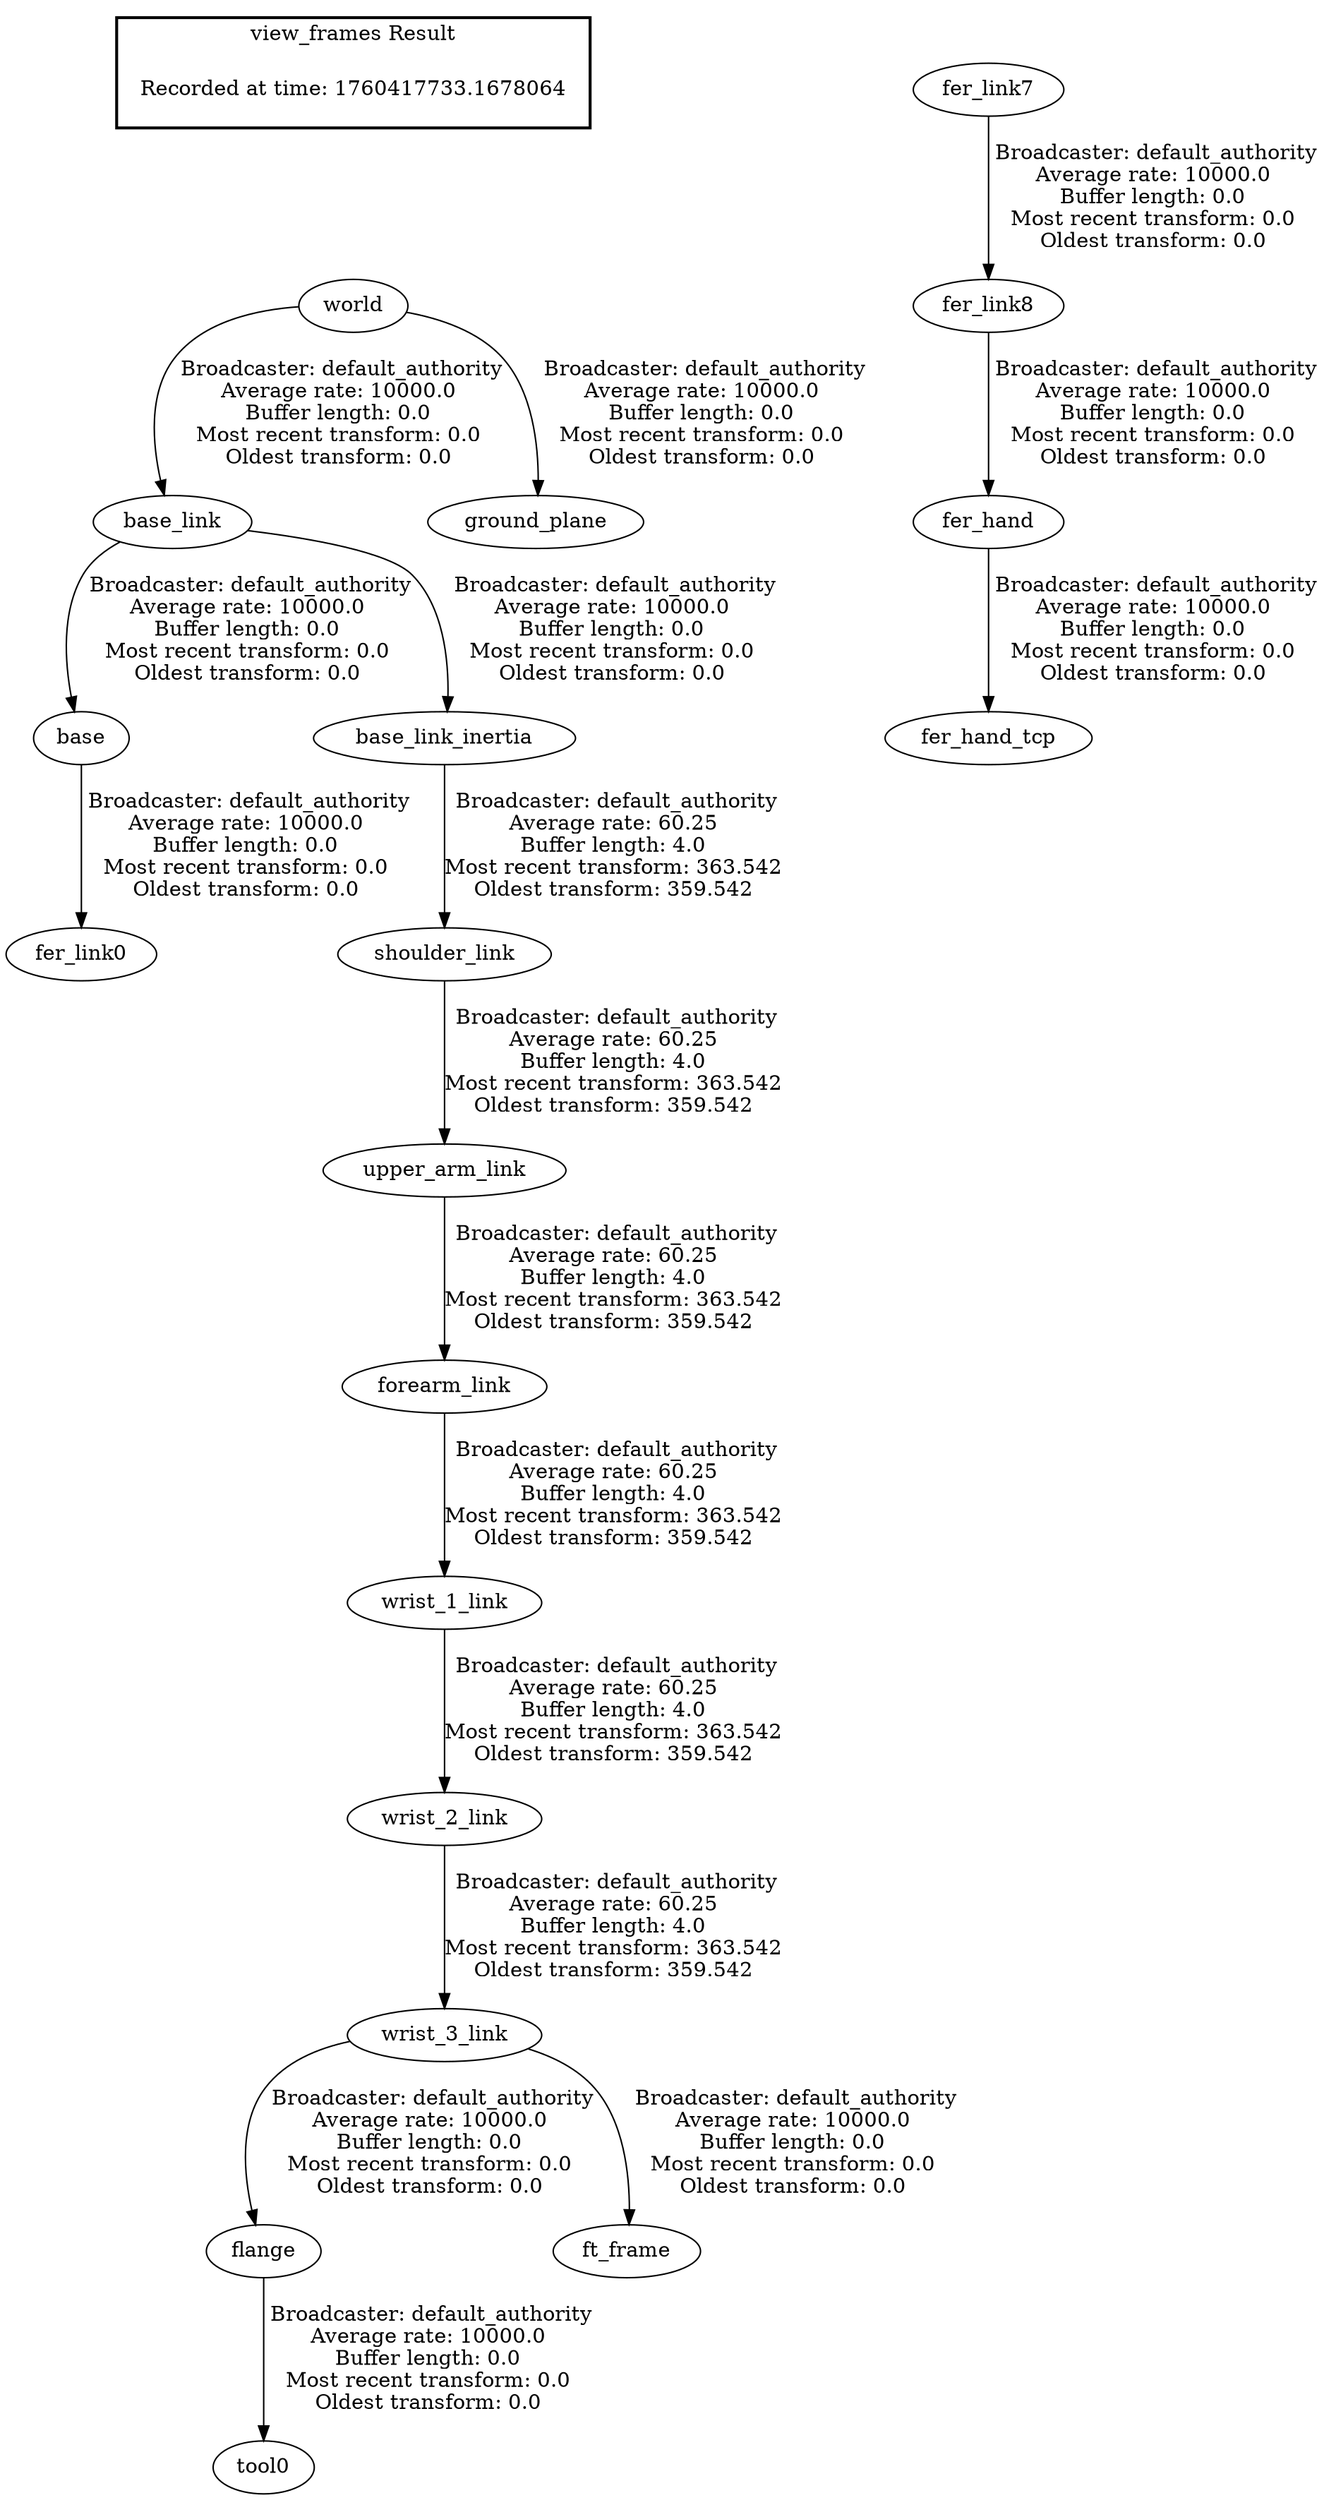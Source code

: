 digraph G {
"base" -> "fer_link0"[label=" Broadcaster: default_authority\nAverage rate: 10000.0\nBuffer length: 0.0\nMost recent transform: 0.0\nOldest transform: 0.0\n"];
"base_link" -> "base"[label=" Broadcaster: default_authority\nAverage rate: 10000.0\nBuffer length: 0.0\nMost recent transform: 0.0\nOldest transform: 0.0\n"];
"fer_link8" -> "fer_hand"[label=" Broadcaster: default_authority\nAverage rate: 10000.0\nBuffer length: 0.0\nMost recent transform: 0.0\nOldest transform: 0.0\n"];
"fer_link7" -> "fer_link8"[label=" Broadcaster: default_authority\nAverage rate: 10000.0\nBuffer length: 0.0\nMost recent transform: 0.0\nOldest transform: 0.0\n"];
"fer_hand" -> "fer_hand_tcp"[label=" Broadcaster: default_authority\nAverage rate: 10000.0\nBuffer length: 0.0\nMost recent transform: 0.0\nOldest transform: 0.0\n"];
"upper_arm_link" -> "forearm_link"[label=" Broadcaster: default_authority\nAverage rate: 60.25\nBuffer length: 4.0\nMost recent transform: 363.542\nOldest transform: 359.542\n"];
"shoulder_link" -> "upper_arm_link"[label=" Broadcaster: default_authority\nAverage rate: 60.25\nBuffer length: 4.0\nMost recent transform: 363.542\nOldest transform: 359.542\n"];
"base_link_inertia" -> "shoulder_link"[label=" Broadcaster: default_authority\nAverage rate: 60.25\nBuffer length: 4.0\nMost recent transform: 363.542\nOldest transform: 359.542\n"];
"base_link" -> "base_link_inertia"[label=" Broadcaster: default_authority\nAverage rate: 10000.0\nBuffer length: 0.0\nMost recent transform: 0.0\nOldest transform: 0.0\n"];
"forearm_link" -> "wrist_1_link"[label=" Broadcaster: default_authority\nAverage rate: 60.25\nBuffer length: 4.0\nMost recent transform: 363.542\nOldest transform: 359.542\n"];
"wrist_1_link" -> "wrist_2_link"[label=" Broadcaster: default_authority\nAverage rate: 60.25\nBuffer length: 4.0\nMost recent transform: 363.542\nOldest transform: 359.542\n"];
"wrist_2_link" -> "wrist_3_link"[label=" Broadcaster: default_authority\nAverage rate: 60.25\nBuffer length: 4.0\nMost recent transform: 363.542\nOldest transform: 359.542\n"];
"world" -> "base_link"[label=" Broadcaster: default_authority\nAverage rate: 10000.0\nBuffer length: 0.0\nMost recent transform: 0.0\nOldest transform: 0.0\n"];
"flange" -> "tool0"[label=" Broadcaster: default_authority\nAverage rate: 10000.0\nBuffer length: 0.0\nMost recent transform: 0.0\nOldest transform: 0.0\n"];
"wrist_3_link" -> "flange"[label=" Broadcaster: default_authority\nAverage rate: 10000.0\nBuffer length: 0.0\nMost recent transform: 0.0\nOldest transform: 0.0\n"];
"world" -> "ground_plane"[label=" Broadcaster: default_authority\nAverage rate: 10000.0\nBuffer length: 0.0\nMost recent transform: 0.0\nOldest transform: 0.0\n"];
"wrist_3_link" -> "ft_frame"[label=" Broadcaster: default_authority\nAverage rate: 10000.0\nBuffer length: 0.0\nMost recent transform: 0.0\nOldest transform: 0.0\n"];
edge [style=invis];
 subgraph cluster_legend { style=bold; color=black; label ="view_frames Result";
"Recorded at time: 1760417733.1678064"[ shape=plaintext ] ;
}->"world";
}